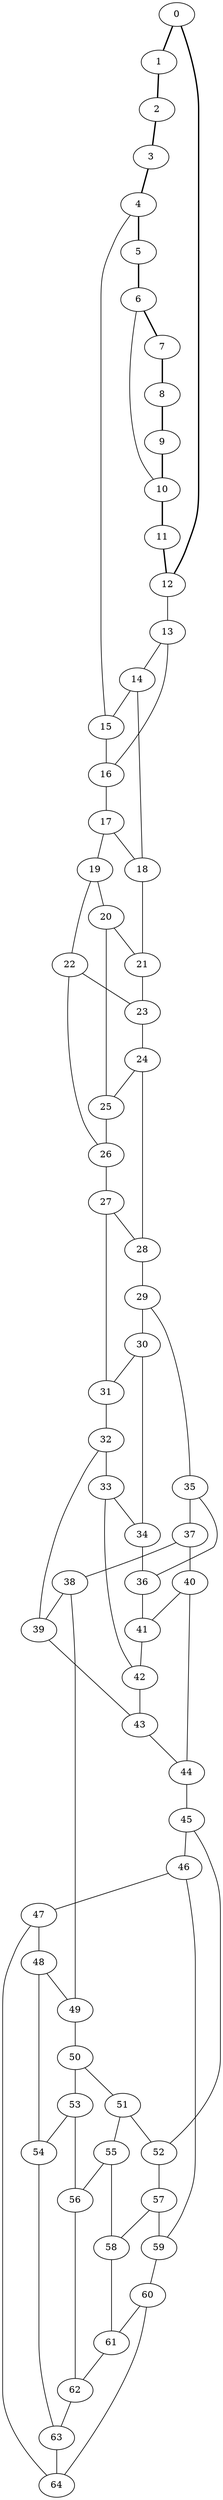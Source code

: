 //Inside of this graph isn't 3-connected
graph G {
0 [ pos = " 20.00,0.00!" ];
0 -- 1[style=bold];
0 -- 12[style=bold];
1 [ pos = " 17.71,9.29!" ];
1 -- 2[style=bold];
2 [ pos = " 11.36,16.46!" ];
2 -- 3[style=bold];
3 [ pos = " 2.41,19.85!" ];
3 -- 4[style=bold];
4 [ pos = " -7.09,18.70!" ];
4 -- 5[style=bold];
4 -- 15;
5 [ pos = " -14.97,13.26!" ];
5 -- 6[style=bold];
6 [ pos = " -19.42,4.79!" ];
6 -- 7[style=bold];
6 -- 10;
7 [ pos = " -19.42,-4.79!" ];
7 -- 8[style=bold];
8 [ pos = " -14.97,-13.26!" ];
8 -- 9[style=bold];
9 [ pos = " -7.09,-18.70!" ];
9 -- 10[style=bold];
10 [ pos = " 2.41,-19.85!" ];
10 -- 11[style=bold];
11 [ pos = " 11.36,-16.46!" ];
11 -- 12[style=bold];
12 [ pos = " 17.71,-9.29!" ];
12 -- 13;
13 -- 14;
13 -- 16;
14 -- 15;
14 -- 18;
15 -- 16;
16 -- 17;
17 -- 18;
17 -- 19;
18 -- 21;
19 -- 20;
19 -- 22;
20 -- 21;
20 -- 25;
21 -- 23;
22 -- 23;
22 -- 26;
23 -- 24;
24 -- 25;
24 -- 28;
25 -- 26;
26 -- 27;
27 -- 28;
27 -- 31;
28 -- 29;
29 -- 30;
29 -- 35;
30 -- 31;
30 -- 34;
31 -- 32;
32 -- 33;
32 -- 39;
33 -- 34;
33 -- 42;
34 -- 36;
35 -- 36;
35 -- 37;
36 -- 41;
37 -- 38;
37 -- 40;
38 -- 39;
38 -- 49;
39 -- 43;
40 -- 41;
40 -- 44;
41 -- 42;
42 -- 43;
43 -- 44;
44 -- 45;
45 -- 46;
45 -- 52;
46 -- 47;
46 -- 59;
47 -- 48;
47 -- 64;
48 -- 49;
48 -- 54;
49 -- 50;
50 -- 51;
50 -- 53;
51 -- 52;
51 -- 55;
52 -- 57;
53 -- 54;
53 -- 56;
54 -- 63;
55 -- 56;
55 -- 58;
56 -- 62;
57 -- 58;
57 -- 59;
58 -- 61;
59 -- 60;
60 -- 61;
60 -- 64;
61 -- 62;
62 -- 63;
63 -- 64;
}
